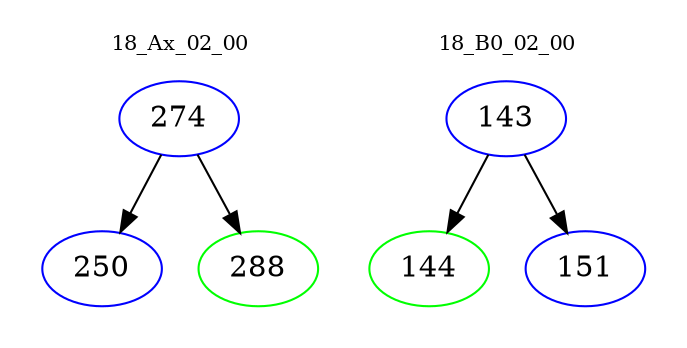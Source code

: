 digraph{
subgraph cluster_0 {
color = white
label = "18_Ax_02_00";
fontsize=10;
T0_274 [label="274", color="blue"]
T0_274 -> T0_250 [color="black"]
T0_250 [label="250", color="blue"]
T0_274 -> T0_288 [color="black"]
T0_288 [label="288", color="green"]
}
subgraph cluster_1 {
color = white
label = "18_B0_02_00";
fontsize=10;
T1_143 [label="143", color="blue"]
T1_143 -> T1_144 [color="black"]
T1_144 [label="144", color="green"]
T1_143 -> T1_151 [color="black"]
T1_151 [label="151", color="blue"]
}
}
